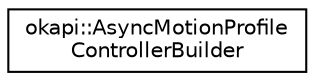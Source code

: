 digraph "Graphical Class Hierarchy"
{
 // LATEX_PDF_SIZE
  edge [fontname="Helvetica",fontsize="10",labelfontname="Helvetica",labelfontsize="10"];
  node [fontname="Helvetica",fontsize="10",shape=record];
  rankdir="LR";
  Node0 [label="okapi::AsyncMotionProfile\lControllerBuilder",height=0.2,width=0.4,color="black", fillcolor="white", style="filled",URL="$classokapi_1_1AsyncMotionProfileControllerBuilder.html",tooltip=" "];
}
